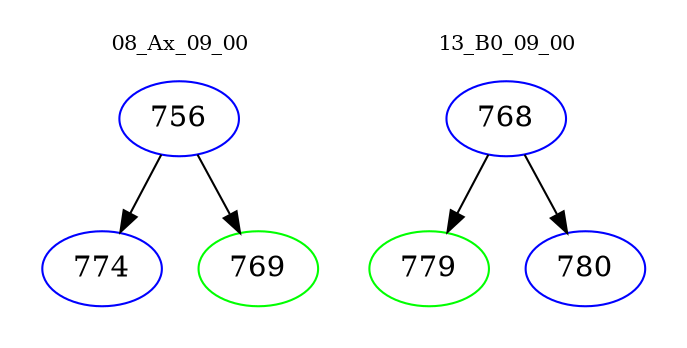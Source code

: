digraph{
subgraph cluster_0 {
color = white
label = "08_Ax_09_00";
fontsize=10;
T0_756 [label="756", color="blue"]
T0_756 -> T0_774 [color="black"]
T0_774 [label="774", color="blue"]
T0_756 -> T0_769 [color="black"]
T0_769 [label="769", color="green"]
}
subgraph cluster_1 {
color = white
label = "13_B0_09_00";
fontsize=10;
T1_768 [label="768", color="blue"]
T1_768 -> T1_779 [color="black"]
T1_779 [label="779", color="green"]
T1_768 -> T1_780 [color="black"]
T1_780 [label="780", color="blue"]
}
}
